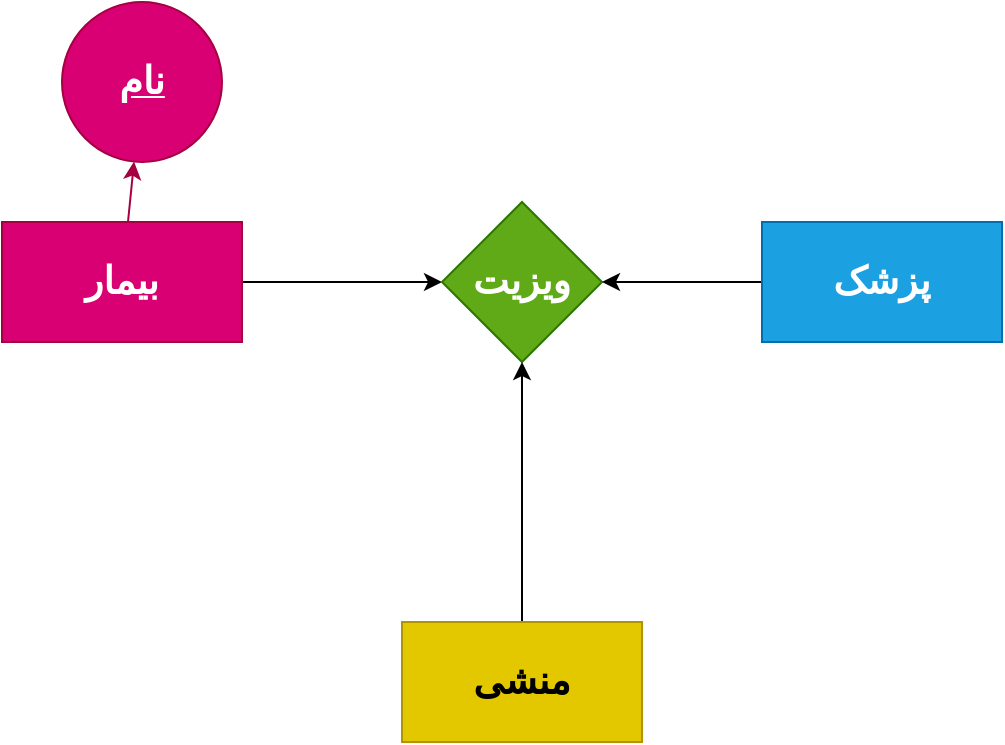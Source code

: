 <mxfile>
    <diagram id="IsPs5YmUTw67ROYLh_9W" name="Page-1">
        <mxGraphModel dx="1392" dy="478" grid="1" gridSize="10" guides="1" tooltips="1" connect="1" arrows="1" fold="1" page="1" pageScale="1" pageWidth="1100" pageHeight="850" math="0" shadow="0">
            <root>
                <mxCell id="0"/>
                <mxCell id="1" parent="0"/>
                <mxCell id="4" value="" style="edgeStyle=none;html=1;fontFamily=vazir;fontStyle=1;fontSize=19;" edge="1" parent="1" source="2" target="3">
                    <mxGeometry relative="1" as="geometry"/>
                </mxCell>
                <mxCell id="10" value="" style="edgeStyle=none;html=1;fillColor=#d80073;strokeColor=#A50040;fontFamily=vazir;fontStyle=1;fontSize=19;" edge="1" parent="1" source="2" target="9">
                    <mxGeometry relative="1" as="geometry"/>
                </mxCell>
                <mxCell id="2" value="بیمار" style="rounded=0;whiteSpace=wrap;html=1;fillColor=#d80073;fontColor=#ffffff;strokeColor=#A50040;fontFamily=vazir;fontStyle=1;fontSize=19;" vertex="1" parent="1">
                    <mxGeometry x="160" y="190" width="120" height="60" as="geometry"/>
                </mxCell>
                <mxCell id="3" value="ویزیت" style="rhombus;whiteSpace=wrap;html=1;rounded=0;fillColor=#60a917;fontColor=#ffffff;strokeColor=#2D7600;fontFamily=vazir;fontStyle=1;fontSize=19;" vertex="1" parent="1">
                    <mxGeometry x="380" y="180" width="80" height="80" as="geometry"/>
                </mxCell>
                <mxCell id="6" style="edgeStyle=none;html=1;fontFamily=vazir;fontStyle=1;fontSize=19;" edge="1" parent="1" source="5" target="3">
                    <mxGeometry relative="1" as="geometry"/>
                </mxCell>
                <mxCell id="5" value="پزشک" style="rounded=0;whiteSpace=wrap;html=1;fillColor=#1ba1e2;fontColor=#ffffff;strokeColor=#006EAF;fontFamily=vazir;fontStyle=1;fontSize=19;" vertex="1" parent="1">
                    <mxGeometry x="540" y="190" width="120" height="60" as="geometry"/>
                </mxCell>
                <mxCell id="8" style="edgeStyle=none;html=1;fontFamily=vazir;fontStyle=1;fontSize=19;" edge="1" parent="1" source="7" target="3">
                    <mxGeometry relative="1" as="geometry"/>
                </mxCell>
                <mxCell id="7" value="منشی" style="rounded=0;whiteSpace=wrap;html=1;fillColor=#e3c800;fontColor=#000000;strokeColor=#B09500;fontFamily=vazir;fontStyle=1;fontSize=19;" vertex="1" parent="1">
                    <mxGeometry x="360" y="390" width="120" height="60" as="geometry"/>
                </mxCell>
                <mxCell id="9" value="نام" style="ellipse;whiteSpace=wrap;html=1;rounded=0;fontStyle=5;fillColor=#d80073;fontColor=#ffffff;strokeColor=#A50040;fontFamily=vazir;fontSize=19;" vertex="1" parent="1">
                    <mxGeometry x="190" y="80" width="80" height="80" as="geometry"/>
                </mxCell>
            </root>
        </mxGraphModel>
    </diagram>
</mxfile>
